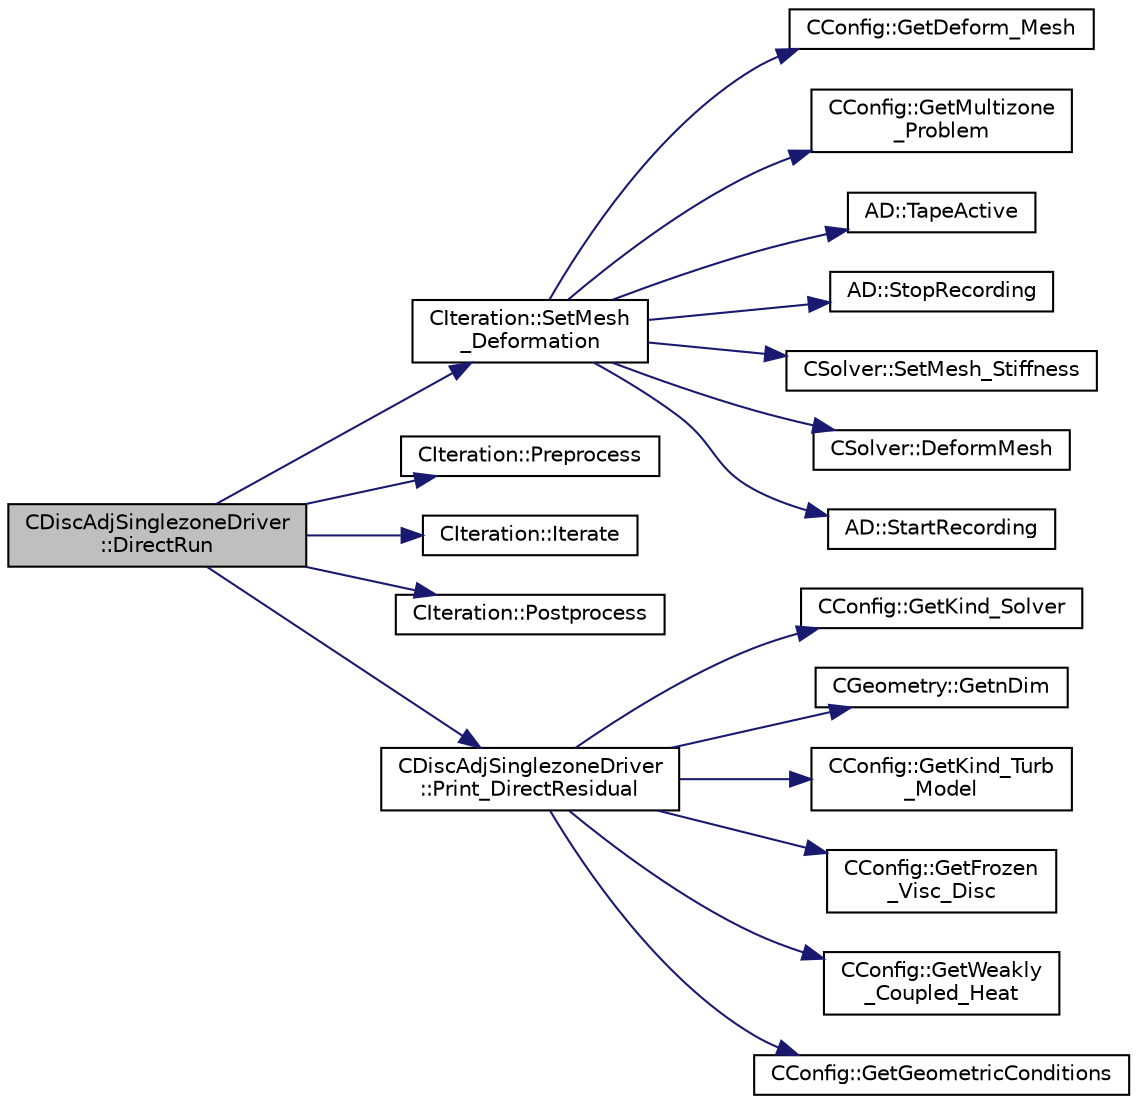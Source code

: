 digraph "CDiscAdjSinglezoneDriver::DirectRun"
{
  edge [fontname="Helvetica",fontsize="10",labelfontname="Helvetica",labelfontsize="10"];
  node [fontname="Helvetica",fontsize="10",shape=record];
  rankdir="LR";
  Node30 [label="CDiscAdjSinglezoneDriver\l::DirectRun",height=0.2,width=0.4,color="black", fillcolor="grey75", style="filled", fontcolor="black"];
  Node30 -> Node31 [color="midnightblue",fontsize="10",style="solid",fontname="Helvetica"];
  Node31 [label="CIteration::SetMesh\l_Deformation",height=0.2,width=0.4,color="black", fillcolor="white", style="filled",URL="$class_c_iteration.html#a7bc004221a3dacd43e122779bd4e43b8",tooltip="Run the mesh deformation algorithms. "];
  Node31 -> Node32 [color="midnightblue",fontsize="10",style="solid",fontname="Helvetica"];
  Node32 [label="CConfig::GetDeform_Mesh",height=0.2,width=0.4,color="black", fillcolor="white", style="filled",URL="$class_c_config.html#ab43e0c11962342e0026903eb68c44417",tooltip="Get information about whether the mesh will be deformed using pseudo linear elasticity. "];
  Node31 -> Node33 [color="midnightblue",fontsize="10",style="solid",fontname="Helvetica"];
  Node33 [label="CConfig::GetMultizone\l_Problem",height=0.2,width=0.4,color="black", fillcolor="white", style="filled",URL="$class_c_config.html#ad9233b666b21e43c18592925be61cc9b",tooltip="Get whether the simulation we are running is a multizone simulation. "];
  Node31 -> Node34 [color="midnightblue",fontsize="10",style="solid",fontname="Helvetica"];
  Node34 [label="AD::TapeActive",height=0.2,width=0.4,color="black", fillcolor="white", style="filled",URL="$namespace_a_d.html#ae36087cd7b6b57c78d7baf0357a19d10",tooltip="Check if the tape is active. "];
  Node31 -> Node35 [color="midnightblue",fontsize="10",style="solid",fontname="Helvetica"];
  Node35 [label="AD::StopRecording",height=0.2,width=0.4,color="black", fillcolor="white", style="filled",URL="$namespace_a_d.html#a97670077955608a47f6cc7ee3548e424",tooltip="Stops the recording of the operations and variables. "];
  Node31 -> Node36 [color="midnightblue",fontsize="10",style="solid",fontname="Helvetica"];
  Node36 [label="CSolver::SetMesh_Stiffness",height=0.2,width=0.4,color="black", fillcolor="white", style="filled",URL="$class_c_solver.html#a84c04afa2750b5f4db24c69973662182",tooltip="A virtual member. "];
  Node31 -> Node37 [color="midnightblue",fontsize="10",style="solid",fontname="Helvetica"];
  Node37 [label="CSolver::DeformMesh",height=0.2,width=0.4,color="black", fillcolor="white", style="filled",URL="$class_c_solver.html#a2e03b9113fa7287f4060e28807a21e0b",tooltip="A virtual member. "];
  Node31 -> Node38 [color="midnightblue",fontsize="10",style="solid",fontname="Helvetica"];
  Node38 [label="AD::StartRecording",height=0.2,width=0.4,color="black", fillcolor="white", style="filled",URL="$namespace_a_d.html#aa411ae358859e654be30b522fdf7a7ba",tooltip="Start the recording of the operations and involved variables. If called, the computational graph of a..."];
  Node30 -> Node39 [color="midnightblue",fontsize="10",style="solid",fontname="Helvetica"];
  Node39 [label="CIteration::Preprocess",height=0.2,width=0.4,color="black", fillcolor="white", style="filled",URL="$class_c_iteration.html#af1d75d5451aaca89dc18a7ce3dac1f0d",tooltip="A virtual member. "];
  Node30 -> Node40 [color="midnightblue",fontsize="10",style="solid",fontname="Helvetica"];
  Node40 [label="CIteration::Iterate",height=0.2,width=0.4,color="black", fillcolor="white", style="filled",URL="$class_c_iteration.html#ac2bfb6eea40949bb8c99db679ff8503e",tooltip="A virtual member. "];
  Node30 -> Node41 [color="midnightblue",fontsize="10",style="solid",fontname="Helvetica"];
  Node41 [label="CIteration::Postprocess",height=0.2,width=0.4,color="black", fillcolor="white", style="filled",URL="$class_c_iteration.html#aec4ebac21acef1f59bbf60f123d35c07",tooltip="A virtual member. "];
  Node30 -> Node42 [color="midnightblue",fontsize="10",style="solid",fontname="Helvetica"];
  Node42 [label="CDiscAdjSinglezoneDriver\l::Print_DirectResidual",height=0.2,width=0.4,color="black", fillcolor="white", style="filled",URL="$class_c_disc_adj_singlezone_driver.html#a35029eecec59cd17b9a6d307d2f9ccb7",tooltip="Print out the direct residuals. "];
  Node42 -> Node43 [color="midnightblue",fontsize="10",style="solid",fontname="Helvetica"];
  Node43 [label="CConfig::GetKind_Solver",height=0.2,width=0.4,color="black", fillcolor="white", style="filled",URL="$class_c_config.html#a0e2628fc803f14ec6179427ee02e8655",tooltip="Governing equations of the flow (it can be different from the run time equation). ..."];
  Node42 -> Node44 [color="midnightblue",fontsize="10",style="solid",fontname="Helvetica"];
  Node44 [label="CGeometry::GetnDim",height=0.2,width=0.4,color="black", fillcolor="white", style="filled",URL="$class_c_geometry.html#a2af01006c0c4f74ba089582f1a3587fe",tooltip="Get number of coordinates. "];
  Node42 -> Node45 [color="midnightblue",fontsize="10",style="solid",fontname="Helvetica"];
  Node45 [label="CConfig::GetKind_Turb\l_Model",height=0.2,width=0.4,color="black", fillcolor="white", style="filled",URL="$class_c_config.html#a40aaed07fc5844d505d2c0b7076594d7",tooltip="Get the kind of the turbulence model. "];
  Node42 -> Node46 [color="midnightblue",fontsize="10",style="solid",fontname="Helvetica"];
  Node46 [label="CConfig::GetFrozen\l_Visc_Disc",height=0.2,width=0.4,color="black", fillcolor="white", style="filled",URL="$class_c_config.html#adb146862f57545364350419287581bbc",tooltip="Provides information about the way in which the turbulence will be treated by the disc..."];
  Node42 -> Node47 [color="midnightblue",fontsize="10",style="solid",fontname="Helvetica"];
  Node47 [label="CConfig::GetWeakly\l_Coupled_Heat",height=0.2,width=0.4,color="black", fillcolor="white", style="filled",URL="$class_c_config.html#adb13f6471b2c0bbef919ae9d8fe95f68",tooltip="Get the heat equation. "];
  Node42 -> Node48 [color="midnightblue",fontsize="10",style="solid",fontname="Helvetica"];
  Node48 [label="CConfig::GetGeometricConditions",height=0.2,width=0.4,color="black", fillcolor="white", style="filled",URL="$class_c_config.html#ac036c2fe542984a827ea2f21b3b4d4a6",tooltip="Geometric conditions for the structural solver. "];
}
